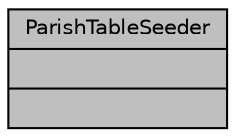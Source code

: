 digraph "ParishTableSeeder"
{
 // LATEX_PDF_SIZE
  bgcolor="transparent";
  edge [fontname="Helvetica",fontsize="10",labelfontname="Helvetica",labelfontsize="10"];
  node [fontname="Helvetica",fontsize="10",shape=record];
  Node1 [label="{ParishTableSeeder\n||}",height=0.2,width=0.4,color="black", fillcolor="grey75", style="filled", fontcolor="black",tooltip="Información por defecto para Parroquias."];
}
